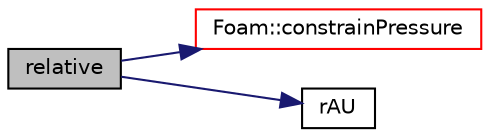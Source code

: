 digraph "relative"
{
  bgcolor="transparent";
  edge [fontname="Helvetica",fontsize="10",labelfontname="Helvetica",labelfontsize="10"];
  node [fontname="Helvetica",fontsize="10",shape=record];
  rankdir="LR";
  Node1 [label="relative",height=0.2,width=0.4,color="black", fillcolor="grey75", style="filled", fontcolor="black"];
  Node1 -> Node2 [color="midnightblue",fontsize="10",style="solid",fontname="Helvetica"];
  Node2 [label="Foam::constrainPressure",height=0.2,width=0.4,color="red",URL="$a10936.html#a032bf69fc7d5a3289a0785f6f3d8b75b"];
  Node1 -> Node3 [color="midnightblue",fontsize="10",style="solid",fontname="Helvetica"];
  Node3 [label="rAU",height=0.2,width=0.4,color="black",URL="$a03060.html#a4ae3ff6f0732a8a206a641d7ff2d9f7d"];
}
